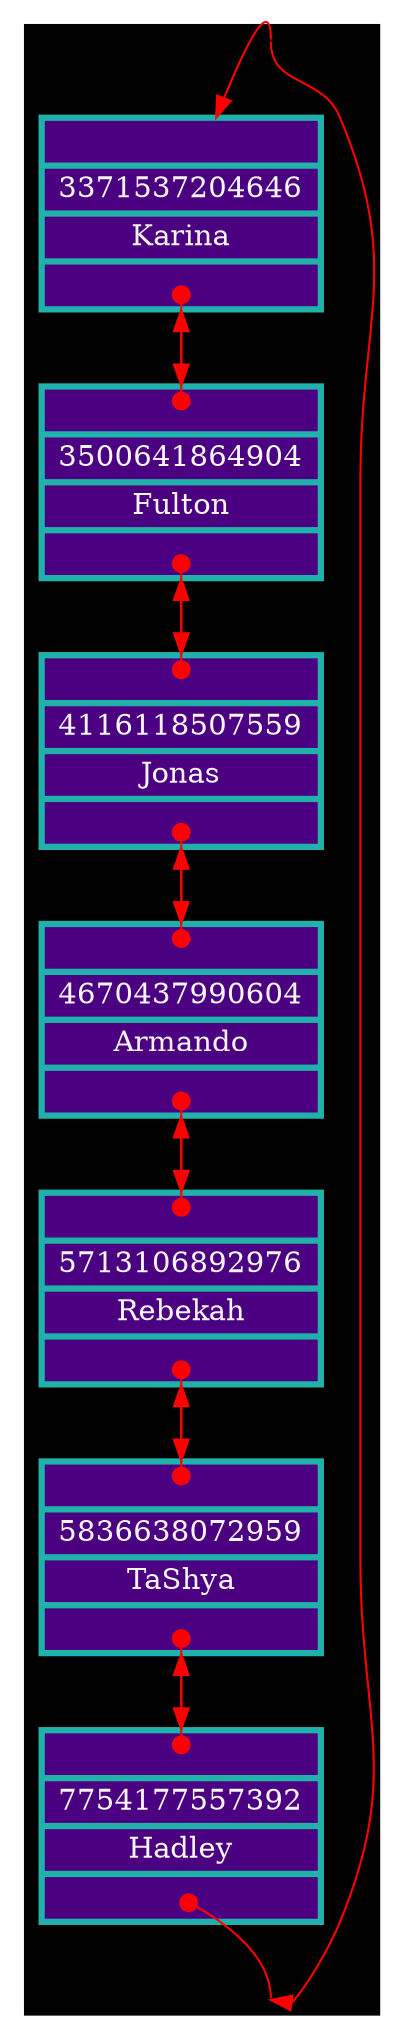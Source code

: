 digraph DoublyCList {
subgraph cluster_0{
style=filled;
color=black;node[shape=record];
rankdir=TB;
3371537204646[label="{<before>|<ID>3371537204646|<data>Karina|<next>}" style="filled" fillcolor="indigo" color="lightseagreen" fontcolor="whitesmoke" penwidth=3];
3500641864904[label="{<before>|<ID>3500641864904|<data>Fulton|<next>}" style="filled" fillcolor="indigo" color="lightseagreen" fontcolor="whitesmoke" penwidth=3];
4116118507559[label="{<before>|<ID>4116118507559|<data>Jonas|<next>}" style="filled" fillcolor="indigo" color="lightseagreen" fontcolor="whitesmoke" penwidth=3];
4670437990604[label="{<before>|<ID>4670437990604|<data>Armando|<next>}" style="filled" fillcolor="indigo" color="lightseagreen" fontcolor="whitesmoke" penwidth=3];
5713106892976[label="{<before>|<ID>5713106892976|<data>Rebekah|<next>}" style="filled" fillcolor="indigo" color="lightseagreen" fontcolor="whitesmoke" penwidth=3];
5836638072959[label="{<before>|<ID>5836638072959|<data>TaShya|<next>}" style="filled" fillcolor="indigo" color="lightseagreen" fontcolor="whitesmoke" penwidth=3];
7754177557392[label="{<before>|<ID>7754177557392|<data>Hadley|<next>}" style="filled" fillcolor="indigo" color="lightseagreen" fontcolor="whitesmoke" penwidth=3];
edge[tailclip=false,arrowtail=dot,dir=both style=filled fillcolor="red" color="red"];
{node[shape=point height=0] p0 p4}
p0:n -> "3371537204646"[arrowtail=none];
p0:s -> p4:s[arrowtail=none];
3371537204646:next:c ->3500641864904:before;
3500641864904:before:c ->3371537204646:next;
3500641864904:next:c ->4116118507559:before;
4116118507559:before:c ->3500641864904:next;
4116118507559:next:c ->4670437990604:before;
4670437990604:before:c ->4116118507559:next;
4670437990604:next:c ->5713106892976:before;
5713106892976:before:c ->4670437990604:next;
5713106892976:next:c ->5836638072959:before;
5836638072959:before:c ->5713106892976:next;
5836638072959:next:c ->7754177557392:before;
7754177557392:before:c ->5836638072959:next;
7754177557392:next:c -> p4:n[arrowhead=none]
}
}
